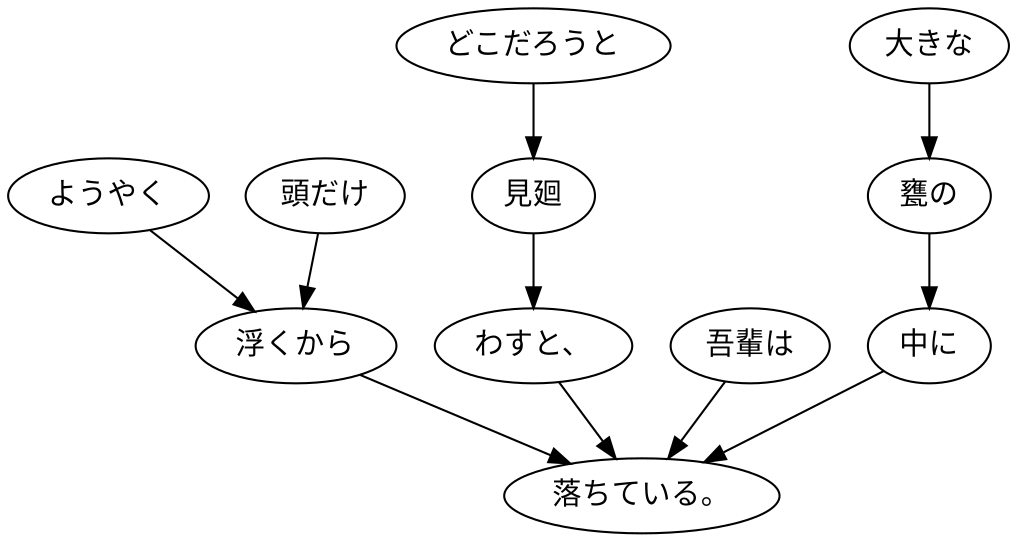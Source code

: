 digraph graph9171 {
	node0 [label="ようやく"];
	node1 [label="頭だけ"];
	node2 [label="浮くから"];
	node3 [label="どこだろうと"];
	node4 [label="見廻"];
	node5 [label="わすと、"];
	node6 [label="吾輩は"];
	node7 [label="大きな"];
	node8 [label="甕の"];
	node9 [label="中に"];
	node10 [label="落ちている。"];
	node0 -> node2;
	node1 -> node2;
	node2 -> node10;
	node3 -> node4;
	node4 -> node5;
	node5 -> node10;
	node6 -> node10;
	node7 -> node8;
	node8 -> node9;
	node9 -> node10;
}
